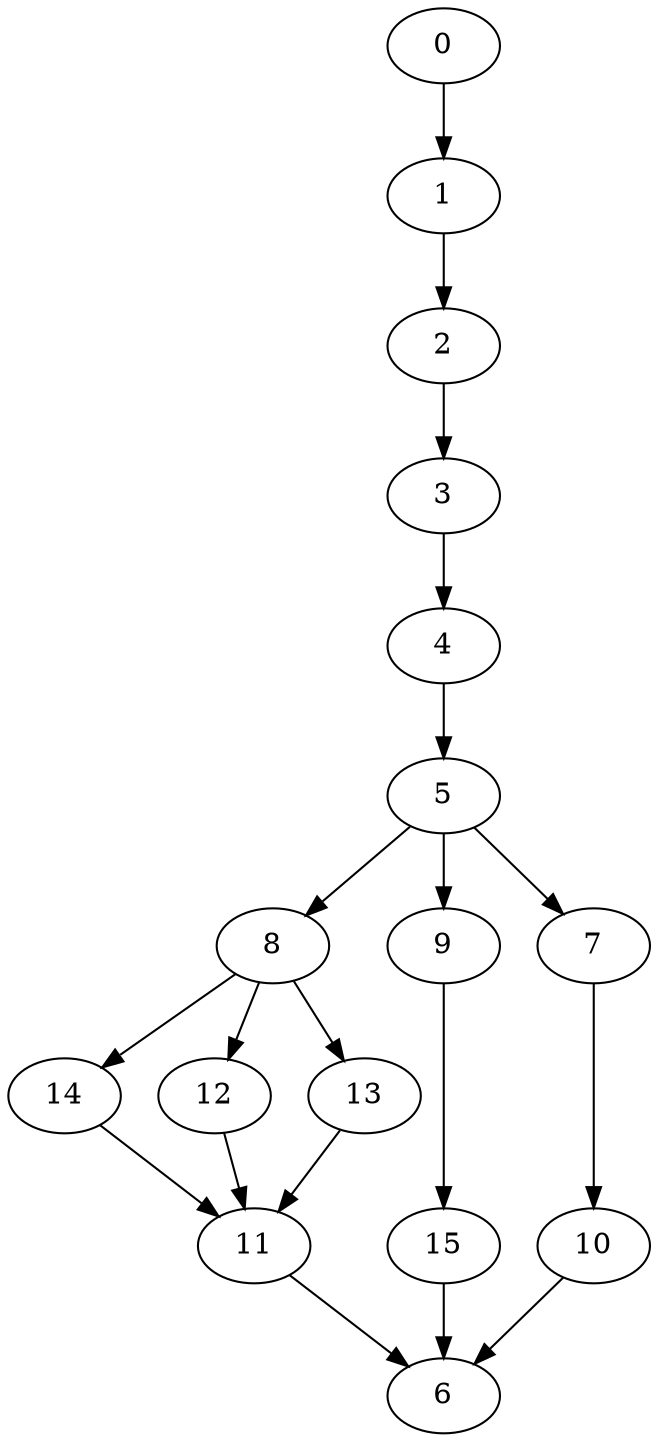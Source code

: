 digraph "SeriesParallel-MaxBf-3_Nodes_16_CCR_10.00_WeightType_Random#6" {
	graph ["Duplicate states"=0,
		GraphType=S_P,
		"Max states in OPEN"=0,
		Modes="120000ms; topo-ordered tasks, ; Pruning: task equivalence, fixed order ready list, ; F-value: ; Optimisation: best schedule length (\
SL) optimisation on equal, ",
		NumberOfTasks=16,
		"Pruned using list schedule length"=20,
		"States removed from OPEN"=0,
		TargetSystem="Homogeneous-2",
		"Time to schedule (ms)"=80,
		"Total idle time"=52,
		"Total schedule length"=88,
		"Total sequential time"=95,
		"Total states created"=70
	];
	0	["Finish time"=3,
		Processor=0,
		"Start time"=0,
		Weight=3];
	1	["Finish time"=12,
		Processor=0,
		"Start time"=3,
		Weight=9];
	0 -> 1	[Weight=73];
	2	["Finish time"=22,
		Processor=0,
		"Start time"=12,
		Weight=10];
	1 -> 2	[Weight=73];
	3	["Finish time"=25,
		Processor=0,
		"Start time"=22,
		Weight=3];
	2 -> 3	[Weight=58];
	4	["Finish time"=27,
		Processor=0,
		"Start time"=25,
		Weight=2];
	3 -> 4	[Weight=51];
	5	["Finish time"=33,
		Processor=0,
		"Start time"=27,
		Weight=6];
	4 -> 5	[Weight=22];
	8	["Finish time"=63,
		Processor=0,
		"Start time"=54,
		Weight=9];
	5 -> 8	[Weight=37];
	9	["Finish time"=46,
		Processor=0,
		"Start time"=37,
		Weight=9];
	5 -> 9	[Weight=73];
	7	["Finish time"=37,
		Processor=0,
		"Start time"=33,
		Weight=4];
	5 -> 7	[Weight=51];
	14	["Finish time"=75,
		Processor=0,
		"Start time"=68,
		Weight=7];
	8 -> 14	[Weight=44];
	12	["Finish time"=68,
		Processor=0,
		"Start time"=65,
		Weight=3];
	8 -> 12	[Weight=29];
	13	["Finish time"=65,
		Processor=0,
		"Start time"=63,
		Weight=2];
	8 -> 13	[Weight=51];
	11	["Finish time"=84,
		Processor=0,
		"Start time"=75,
		Weight=9];
	14 -> 11	[Weight=73];
	12 -> 11	[Weight=66];
	13 -> 11	[Weight=66];
	15	["Finish time"=54,
		Processor=0,
		"Start time"=46,
		Weight=8];
	9 -> 15	[Weight=37];
	6	["Finish time"=88,
		Processor=0,
		"Start time"=84,
		Weight=4];
	11 -> 6	[Weight=58];
	15 -> 6	[Weight=58];
	10	["Finish time"=59,
		Processor=1,
		"Start time"=52,
		Weight=7];
	7 -> 10	[Weight=15];
	10 -> 6	[Weight=15];
}
